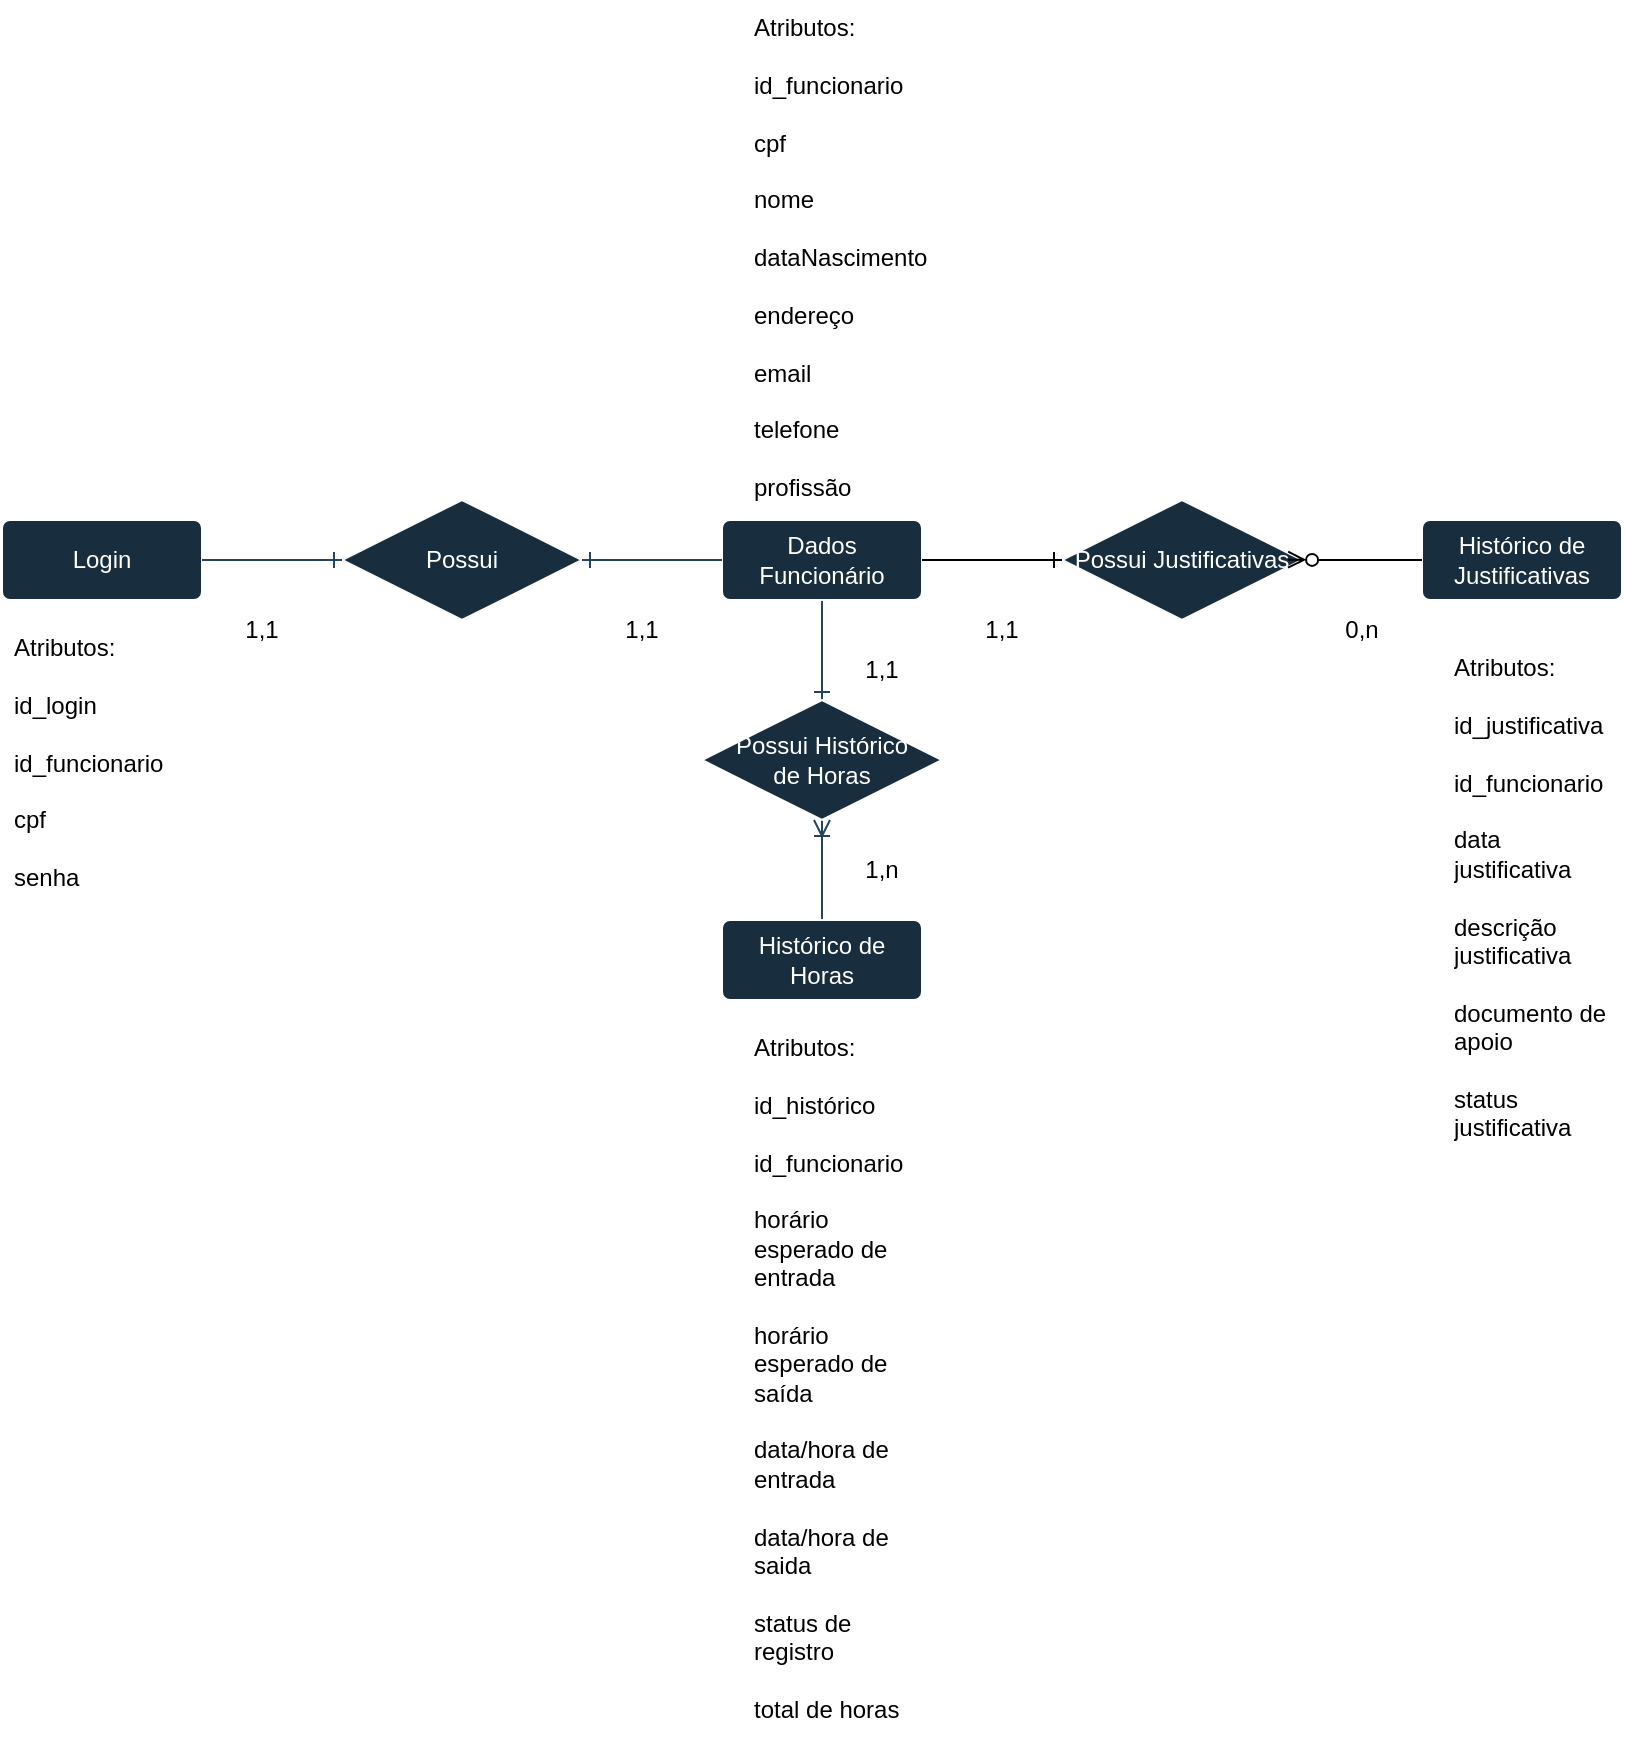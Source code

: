 <mxfile version="24.3.1" type="github">
  <diagram id="R2lEEEUBdFMjLlhIrx00" name="Page-1">
    <mxGraphModel dx="1687" dy="1978" grid="1" gridSize="10" guides="1" tooltips="1" connect="1" arrows="1" fold="1" page="1" pageScale="1" pageWidth="850" pageHeight="1100" math="0" shadow="0" extFonts="Permanent Marker^https://fonts.googleapis.com/css?family=Permanent+Marker">
      <root>
        <mxCell id="0" />
        <mxCell id="1" parent="0" />
        <mxCell id="yQIDRzogE_IHr0WDRF8W-2" value="Login" style="rounded=1;arcSize=10;whiteSpace=wrap;html=1;align=center;labelBackgroundColor=none;fillColor=#182E3E;strokeColor=#FFFFFF;fontColor=#FFFFFF;" vertex="1" parent="1">
          <mxGeometry x="30" y="80" width="100" height="40" as="geometry" />
        </mxCell>
        <mxCell id="yQIDRzogE_IHr0WDRF8W-15" style="edgeStyle=orthogonalEdgeStyle;rounded=0;orthogonalLoop=1;jettySize=auto;html=1;exitX=0.5;exitY=1;exitDx=0;exitDy=0;entryX=0.5;entryY=0;entryDx=0;entryDy=0;endArrow=ERone;endFill=0;labelBackgroundColor=none;strokeColor=#23445D;fontColor=default;" edge="1" parent="1" source="yQIDRzogE_IHr0WDRF8W-3" target="yQIDRzogE_IHr0WDRF8W-14">
          <mxGeometry relative="1" as="geometry" />
        </mxCell>
        <mxCell id="yQIDRzogE_IHr0WDRF8W-3" value="Dados Funcionário" style="rounded=1;arcSize=10;whiteSpace=wrap;html=1;align=center;labelBackgroundColor=none;fillColor=#182E3E;strokeColor=#FFFFFF;fontColor=#FFFFFF;" vertex="1" parent="1">
          <mxGeometry x="390" y="80" width="100" height="40" as="geometry" />
        </mxCell>
        <mxCell id="yQIDRzogE_IHr0WDRF8W-4" value="Possui" style="shape=rhombus;perimeter=rhombusPerimeter;whiteSpace=wrap;html=1;align=center;labelBackgroundColor=none;fillColor=#182E3E;strokeColor=#FFFFFF;fontColor=#FFFFFF;" vertex="1" parent="1">
          <mxGeometry x="200" y="70" width="120" height="60" as="geometry" />
        </mxCell>
        <mxCell id="yQIDRzogE_IHr0WDRF8W-7" style="edgeStyle=orthogonalEdgeStyle;rounded=0;orthogonalLoop=1;jettySize=auto;html=1;exitX=0;exitY=0.5;exitDx=0;exitDy=0;endArrow=ERone;endFill=0;entryX=1;entryY=0.5;entryDx=0;entryDy=0;labelBackgroundColor=none;strokeColor=#23445D;fontColor=default;" edge="1" parent="1" source="yQIDRzogE_IHr0WDRF8W-3" target="yQIDRzogE_IHr0WDRF8W-4">
          <mxGeometry relative="1" as="geometry">
            <mxPoint x="340" y="100" as="targetPoint" />
          </mxGeometry>
        </mxCell>
        <mxCell id="yQIDRzogE_IHr0WDRF8W-10" style="edgeStyle=orthogonalEdgeStyle;rounded=0;orthogonalLoop=1;jettySize=auto;html=1;exitX=1;exitY=0.5;exitDx=0;exitDy=0;endArrow=ERone;endFill=0;labelBackgroundColor=none;strokeColor=#23445D;fontColor=default;" edge="1" parent="1" source="yQIDRzogE_IHr0WDRF8W-2">
          <mxGeometry relative="1" as="geometry">
            <mxPoint x="200" y="100" as="targetPoint" />
          </mxGeometry>
        </mxCell>
        <mxCell id="yQIDRzogE_IHr0WDRF8W-16" style="edgeStyle=orthogonalEdgeStyle;rounded=0;orthogonalLoop=1;jettySize=auto;html=1;exitX=0.5;exitY=0;exitDx=0;exitDy=0;endArrow=ERoneToMany;endFill=0;entryX=0.5;entryY=1;entryDx=0;entryDy=0;labelBackgroundColor=none;strokeColor=#23445D;fontColor=default;" edge="1" parent="1" source="yQIDRzogE_IHr0WDRF8W-11" target="yQIDRzogE_IHr0WDRF8W-14">
          <mxGeometry relative="1" as="geometry">
            <mxPoint x="440" y="240" as="targetPoint" />
            <Array as="points" />
          </mxGeometry>
        </mxCell>
        <mxCell id="yQIDRzogE_IHr0WDRF8W-11" value="Histórico de Horas" style="rounded=1;arcSize=10;whiteSpace=wrap;html=1;align=center;labelBackgroundColor=none;fillColor=#182E3E;strokeColor=#FFFFFF;fontColor=#FFFFFF;" vertex="1" parent="1">
          <mxGeometry x="390" y="280" width="100" height="40" as="geometry" />
        </mxCell>
        <mxCell id="yQIDRzogE_IHr0WDRF8W-12" value="Histórico de Justificativas" style="rounded=1;arcSize=10;whiteSpace=wrap;html=1;align=center;labelBackgroundColor=none;fillColor=#182E3E;strokeColor=#FFFFFF;fontColor=#FFFFFF;" vertex="1" parent="1">
          <mxGeometry x="740" y="80" width="100" height="40" as="geometry" />
        </mxCell>
        <mxCell id="yQIDRzogE_IHr0WDRF8W-13" value="Possui Justificativas" style="shape=rhombus;perimeter=rhombusPerimeter;whiteSpace=wrap;html=1;align=center;labelBackgroundColor=none;fillColor=#182E3E;strokeColor=#FFFFFF;fontColor=#FFFFFF;" vertex="1" parent="1">
          <mxGeometry x="560" y="70" width="120" height="60" as="geometry" />
        </mxCell>
        <mxCell id="yQIDRzogE_IHr0WDRF8W-14" value="Possui Histórico&lt;div&gt;de Horas&lt;/div&gt;" style="shape=rhombus;perimeter=rhombusPerimeter;whiteSpace=wrap;html=1;align=center;labelBackgroundColor=none;fillColor=#182E3E;strokeColor=#FFFFFF;fontColor=#FFFFFF;" vertex="1" parent="1">
          <mxGeometry x="380" y="170" width="120" height="60" as="geometry" />
        </mxCell>
        <mxCell id="yQIDRzogE_IHr0WDRF8W-18" style="edgeStyle=orthogonalEdgeStyle;rounded=0;orthogonalLoop=1;jettySize=auto;html=1;exitX=1;exitY=0.5;exitDx=0;exitDy=0;endArrow=ERone;endFill=0;entryX=0;entryY=0.5;entryDx=0;entryDy=0;" edge="1" parent="1" source="yQIDRzogE_IHr0WDRF8W-3" target="yQIDRzogE_IHr0WDRF8W-13">
          <mxGeometry relative="1" as="geometry">
            <mxPoint x="550" y="100" as="targetPoint" />
          </mxGeometry>
        </mxCell>
        <mxCell id="yQIDRzogE_IHr0WDRF8W-21" style="edgeStyle=orthogonalEdgeStyle;rounded=0;orthogonalLoop=1;jettySize=auto;html=1;exitX=0;exitY=0.5;exitDx=0;exitDy=0;entryX=0.942;entryY=0.497;entryDx=0;entryDy=0;entryPerimeter=0;endArrow=ERzeroToMany;endFill=0;" edge="1" parent="1" source="yQIDRzogE_IHr0WDRF8W-12" target="yQIDRzogE_IHr0WDRF8W-13">
          <mxGeometry relative="1" as="geometry">
            <mxPoint x="680" y="100" as="targetPoint" />
            <Array as="points">
              <mxPoint x="690" y="100" />
              <mxPoint x="690" y="100" />
            </Array>
          </mxGeometry>
        </mxCell>
        <mxCell id="yQIDRzogE_IHr0WDRF8W-22" value="1,1" style="text;html=1;align=center;verticalAlign=middle;whiteSpace=wrap;rounded=0;" vertex="1" parent="1">
          <mxGeometry x="130" y="120" width="60" height="30" as="geometry" />
        </mxCell>
        <mxCell id="yQIDRzogE_IHr0WDRF8W-23" value="1,1" style="text;html=1;align=center;verticalAlign=middle;whiteSpace=wrap;rounded=0;" vertex="1" parent="1">
          <mxGeometry x="320" y="120" width="60" height="30" as="geometry" />
        </mxCell>
        <mxCell id="yQIDRzogE_IHr0WDRF8W-24" value="1,1" style="text;html=1;align=center;verticalAlign=middle;whiteSpace=wrap;rounded=0;" vertex="1" parent="1">
          <mxGeometry x="500" y="120" width="60" height="30" as="geometry" />
        </mxCell>
        <mxCell id="yQIDRzogE_IHr0WDRF8W-25" value="0,n" style="text;html=1;align=center;verticalAlign=middle;whiteSpace=wrap;rounded=0;" vertex="1" parent="1">
          <mxGeometry x="680" y="120" width="60" height="30" as="geometry" />
        </mxCell>
        <mxCell id="yQIDRzogE_IHr0WDRF8W-26" value="1,n" style="text;html=1;align=center;verticalAlign=middle;whiteSpace=wrap;rounded=0;" vertex="1" parent="1">
          <mxGeometry x="440" y="240" width="60" height="30" as="geometry" />
        </mxCell>
        <mxCell id="yQIDRzogE_IHr0WDRF8W-27" value="1,1" style="text;html=1;align=center;verticalAlign=middle;whiteSpace=wrap;rounded=0;" vertex="1" parent="1">
          <mxGeometry x="440" y="140" width="60" height="30" as="geometry" />
        </mxCell>
        <mxCell id="yQIDRzogE_IHr0WDRF8W-32" value="Atributos:&lt;div&gt;&lt;br&gt;&lt;div&gt;id_login&lt;/div&gt;&lt;div&gt;&lt;br&gt;&lt;/div&gt;&lt;div&gt;id_funcionario&lt;/div&gt;&lt;div&gt;&lt;br&gt;&lt;/div&gt;&lt;div&gt;cpf&lt;/div&gt;&lt;div&gt;&lt;br&gt;&lt;/div&gt;&lt;div&gt;senha&lt;/div&gt;&lt;/div&gt;" style="text;strokeColor=none;fillColor=none;spacingLeft=4;spacingRight=4;overflow=hidden;rotatable=0;points=[[0,0.5],[1,0.5]];portConstraint=eastwest;fontSize=12;whiteSpace=wrap;html=1;" vertex="1" parent="1">
          <mxGeometry x="30" y="130" width="90" height="140" as="geometry" />
        </mxCell>
        <mxCell id="yQIDRzogE_IHr0WDRF8W-33" value="Atributos:&lt;div&gt;&lt;br&gt;&lt;div&gt;id_funcionario&lt;/div&gt;&lt;div&gt;&lt;br&gt;&lt;/div&gt;&lt;div&gt;cpf&lt;/div&gt;&lt;div&gt;&lt;br&gt;&lt;/div&gt;&lt;div&gt;nome&lt;/div&gt;&lt;div&gt;&lt;br&gt;&lt;/div&gt;&lt;div&gt;dataNascimento&lt;/div&gt;&lt;div&gt;&lt;br&gt;&lt;/div&gt;&lt;div&gt;endereço&lt;/div&gt;&lt;div&gt;&lt;br&gt;&lt;/div&gt;&lt;div&gt;email&lt;/div&gt;&lt;div&gt;&lt;br&gt;&lt;/div&gt;&lt;div&gt;telefone&lt;/div&gt;&lt;div&gt;&lt;br&gt;&lt;/div&gt;&lt;div&gt;profissão&lt;/div&gt;&lt;/div&gt;&lt;div&gt;&lt;br&gt;&lt;/div&gt;" style="text;strokeColor=none;fillColor=none;spacingLeft=4;spacingRight=4;overflow=hidden;rotatable=0;points=[[0,0.5],[1,0.5]];portConstraint=eastwest;fontSize=12;whiteSpace=wrap;html=1;" vertex="1" parent="1">
          <mxGeometry x="400" y="-180" width="100" height="250" as="geometry" />
        </mxCell>
        <mxCell id="yQIDRzogE_IHr0WDRF8W-34" value="Atributos:&lt;div&gt;&lt;br&gt;&lt;div&gt;id_histórico&lt;/div&gt;&lt;div&gt;&lt;br&gt;&lt;/div&gt;&lt;div&gt;id_funcionario&lt;/div&gt;&lt;div&gt;&lt;br&gt;&lt;/div&gt;&lt;div&gt;horário esperado de entrada&lt;/div&gt;&lt;div&gt;&lt;br&gt;&lt;/div&gt;&lt;div&gt;horário esperado de saída&lt;/div&gt;&lt;div&gt;&lt;br&gt;&lt;/div&gt;&lt;div&gt;data/hora de entrada&lt;/div&gt;&lt;div&gt;&lt;br&gt;&lt;/div&gt;&lt;div&gt;data/hora de saida&lt;/div&gt;&lt;div&gt;&lt;br&gt;&lt;/div&gt;&lt;div&gt;status de registro&lt;/div&gt;&lt;div&gt;&lt;br&gt;&lt;/div&gt;&lt;div&gt;total de horas&lt;/div&gt;&lt;div&gt;&lt;br&gt;&lt;/div&gt;&lt;div&gt;&lt;br&gt;&lt;/div&gt;&lt;/div&gt;" style="text;strokeColor=none;fillColor=none;spacingLeft=4;spacingRight=4;overflow=hidden;rotatable=0;points=[[0,0.5],[1,0.5]];portConstraint=eastwest;fontSize=12;whiteSpace=wrap;html=1;" vertex="1" parent="1">
          <mxGeometry x="400" y="330" width="100" height="360" as="geometry" />
        </mxCell>
        <mxCell id="yQIDRzogE_IHr0WDRF8W-35" value="Atributos:&lt;div&gt;&lt;br&gt;&lt;/div&gt;&lt;div&gt;id_justificativa&lt;/div&gt;&lt;div&gt;&lt;br&gt;&lt;/div&gt;&lt;div&gt;id_funcionario&lt;/div&gt;&lt;div&gt;&lt;br&gt;&lt;/div&gt;&lt;div&gt;data justificativa&lt;/div&gt;&lt;div&gt;&lt;br&gt;&lt;/div&gt;&lt;div&gt;descrição justificativa&lt;/div&gt;&lt;div&gt;&lt;br&gt;&lt;/div&gt;&lt;div&gt;documento de apoio&lt;/div&gt;&lt;div&gt;&lt;br&gt;&lt;/div&gt;&lt;div&gt;status justificativa&lt;/div&gt;" style="text;strokeColor=none;fillColor=none;spacingLeft=4;spacingRight=4;overflow=hidden;rotatable=0;points=[[0,0.5],[1,0.5]];portConstraint=eastwest;fontSize=12;whiteSpace=wrap;html=1;" vertex="1" parent="1">
          <mxGeometry x="750" y="140" width="90" height="250" as="geometry" />
        </mxCell>
      </root>
    </mxGraphModel>
  </diagram>
</mxfile>
